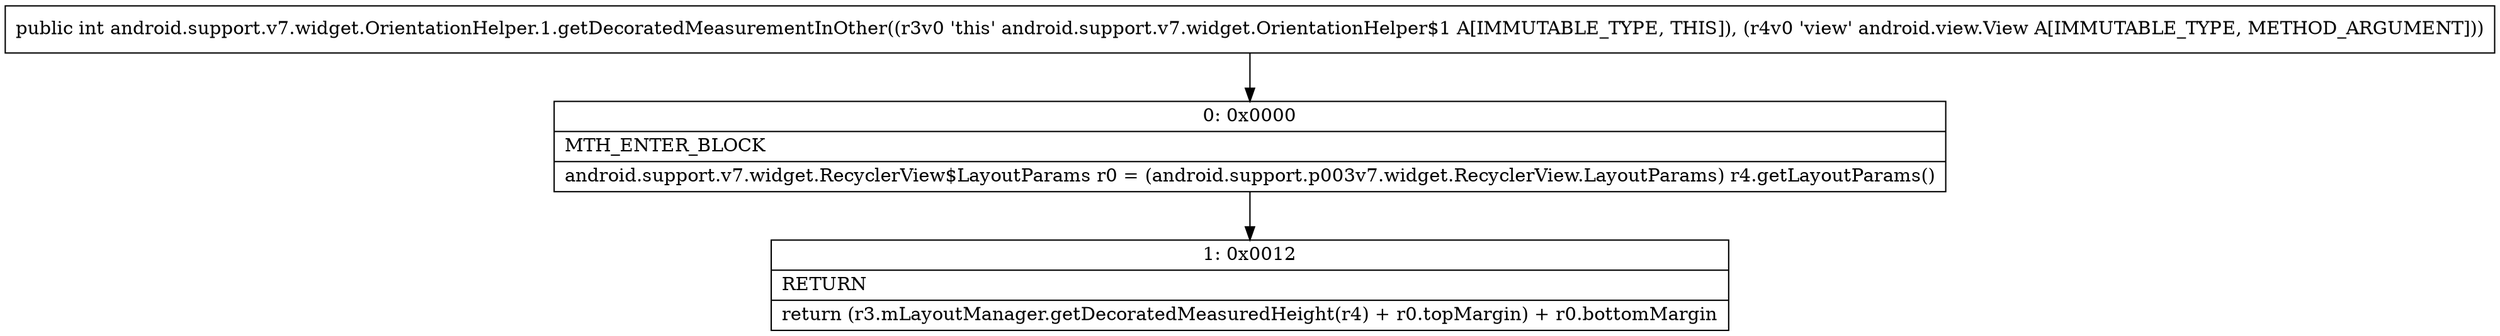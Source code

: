 digraph "CFG forandroid.support.v7.widget.OrientationHelper.1.getDecoratedMeasurementInOther(Landroid\/view\/View;)I" {
Node_0 [shape=record,label="{0\:\ 0x0000|MTH_ENTER_BLOCK\l|android.support.v7.widget.RecyclerView$LayoutParams r0 = (android.support.p003v7.widget.RecyclerView.LayoutParams) r4.getLayoutParams()\l}"];
Node_1 [shape=record,label="{1\:\ 0x0012|RETURN\l|return (r3.mLayoutManager.getDecoratedMeasuredHeight(r4) + r0.topMargin) + r0.bottomMargin\l}"];
MethodNode[shape=record,label="{public int android.support.v7.widget.OrientationHelper.1.getDecoratedMeasurementInOther((r3v0 'this' android.support.v7.widget.OrientationHelper$1 A[IMMUTABLE_TYPE, THIS]), (r4v0 'view' android.view.View A[IMMUTABLE_TYPE, METHOD_ARGUMENT])) }"];
MethodNode -> Node_0;
Node_0 -> Node_1;
}

